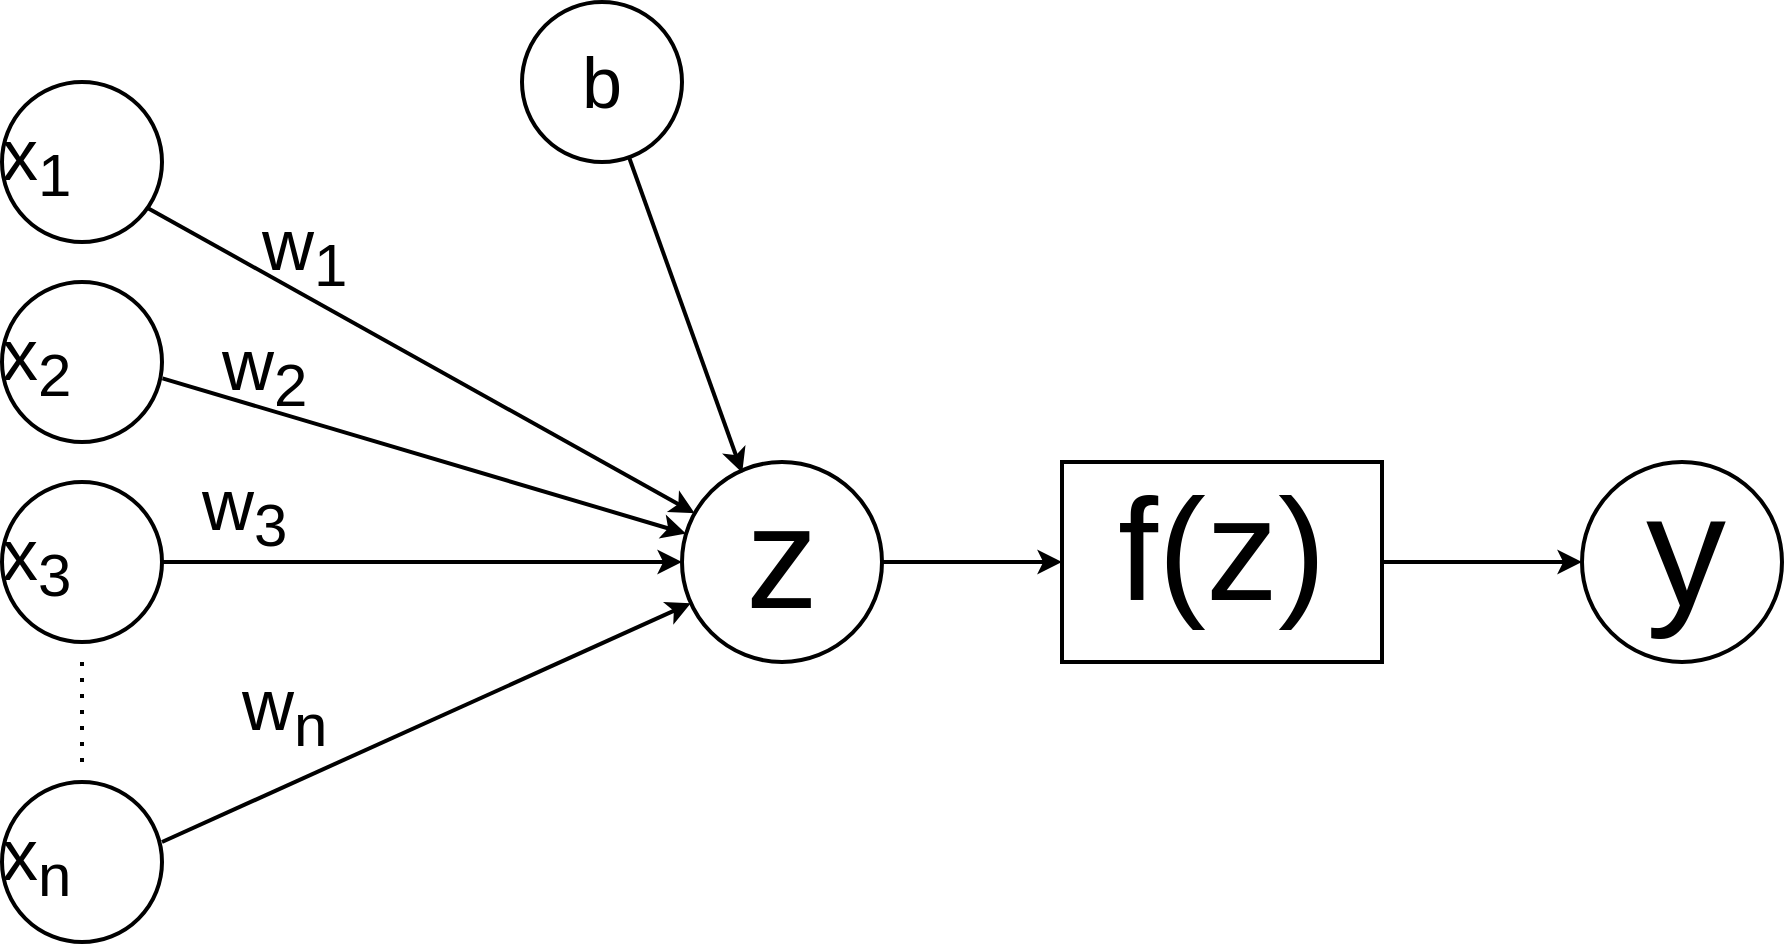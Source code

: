 <mxfile version="24.0.7" type="device">
  <diagram name="Stránka-1" id="mTdoNo1c2i755kzHxuNf">
    <mxGraphModel dx="1434" dy="900" grid="1" gridSize="10" guides="1" tooltips="1" connect="1" arrows="1" fold="1" page="1" pageScale="1" pageWidth="827" pageHeight="1169" math="0" shadow="0">
      <root>
        <mxCell id="0" />
        <mxCell id="1" parent="0" />
        <mxCell id="oHko_nnSvH1BLuUHB7Cy-1" value="" style="ellipse;whiteSpace=wrap;html=1;aspect=fixed;strokeWidth=2;" parent="1" vertex="1">
          <mxGeometry x="50" y="290" width="80" height="80" as="geometry" />
        </mxCell>
        <mxCell id="oHko_nnSvH1BLuUHB7Cy-2" value="" style="ellipse;whiteSpace=wrap;html=1;aspect=fixed;strokeColor=default;strokeWidth=2;align=center;verticalAlign=middle;fontFamily=Helvetica;fontSize=12;fontColor=default;fillColor=default;" parent="1" vertex="1">
          <mxGeometry x="50" y="390" width="80" height="80" as="geometry" />
        </mxCell>
        <mxCell id="oHko_nnSvH1BLuUHB7Cy-3" value="" style="ellipse;whiteSpace=wrap;html=1;aspect=fixed;strokeWidth=2;" parent="1" vertex="1">
          <mxGeometry x="50" y="190" width="80" height="80" as="geometry" />
        </mxCell>
        <mxCell id="oHko_nnSvH1BLuUHB7Cy-4" value="" style="ellipse;whiteSpace=wrap;html=1;aspect=fixed;strokeColor=default;strokeWidth=2;align=center;verticalAlign=middle;fontFamily=Helvetica;fontSize=12;fontColor=default;fillColor=default;" parent="1" vertex="1">
          <mxGeometry x="50" y="540" width="80" height="80" as="geometry" />
        </mxCell>
        <mxCell id="oHko_nnSvH1BLuUHB7Cy-5" value="" style="ellipse;whiteSpace=wrap;html=1;aspect=fixed;strokeColor=default;strokeWidth=2;align=center;verticalAlign=middle;fontFamily=Helvetica;fontSize=12;fontColor=default;fillColor=default;" parent="1" vertex="1">
          <mxGeometry x="310" y="150" width="80" height="80" as="geometry" />
        </mxCell>
        <mxCell id="oHko_nnSvH1BLuUHB7Cy-6" value="" style="ellipse;whiteSpace=wrap;html=1;strokeColor=default;strokeWidth=2;align=center;verticalAlign=middle;fontFamily=Helvetica;fontSize=12;fontColor=default;fillColor=default;" parent="1" vertex="1">
          <mxGeometry x="390" y="380" width="100" height="100" as="geometry" />
        </mxCell>
        <mxCell id="oHko_nnSvH1BLuUHB7Cy-7" value="" style="rounded=0;whiteSpace=wrap;html=1;strokeColor=default;strokeWidth=2;align=center;verticalAlign=middle;fontFamily=Helvetica;fontSize=12;fontColor=default;fillColor=default;" parent="1" vertex="1">
          <mxGeometry x="580" y="380" width="160" height="100" as="geometry" />
        </mxCell>
        <mxCell id="oHko_nnSvH1BLuUHB7Cy-9" value="" style="ellipse;whiteSpace=wrap;html=1;strokeColor=default;strokeWidth=2;align=center;verticalAlign=middle;fontFamily=Helvetica;fontSize=12;fontColor=default;fillColor=default;" parent="1" vertex="1">
          <mxGeometry x="840" y="380" width="100" height="100" as="geometry" />
        </mxCell>
        <mxCell id="oHko_nnSvH1BLuUHB7Cy-11" value="" style="endArrow=classic;html=1;rounded=0;exitX=1;exitY=0.5;exitDx=0;exitDy=0;entryX=0;entryY=0.5;entryDx=0;entryDy=0;strokeColor=default;strokeWidth=2;align=center;verticalAlign=middle;fontFamily=Helvetica;fontSize=11;fontColor=default;labelBackgroundColor=default;" parent="1" source="oHko_nnSvH1BLuUHB7Cy-6" target="oHko_nnSvH1BLuUHB7Cy-7" edge="1">
          <mxGeometry width="50" height="50" relative="1" as="geometry">
            <mxPoint x="500" y="540" as="sourcePoint" />
            <mxPoint x="550" y="490" as="targetPoint" />
          </mxGeometry>
        </mxCell>
        <mxCell id="oHko_nnSvH1BLuUHB7Cy-12" value="" style="endArrow=classic;html=1;rounded=0;exitX=1;exitY=0.5;exitDx=0;exitDy=0;entryX=0;entryY=0.5;entryDx=0;entryDy=0;strokeColor=default;strokeWidth=2;align=center;verticalAlign=middle;fontFamily=Helvetica;fontSize=11;fontColor=default;labelBackgroundColor=default;" parent="1" source="oHko_nnSvH1BLuUHB7Cy-7" target="oHko_nnSvH1BLuUHB7Cy-9" edge="1">
          <mxGeometry width="50" height="50" relative="1" as="geometry">
            <mxPoint x="500" y="540" as="sourcePoint" />
            <mxPoint x="550" y="490" as="targetPoint" />
          </mxGeometry>
        </mxCell>
        <mxCell id="oHko_nnSvH1BLuUHB7Cy-13" value="" style="endArrow=classic;html=1;rounded=0;entryX=0.301;entryY=0.054;entryDx=0;entryDy=0;entryPerimeter=0;strokeColor=default;strokeWidth=2;align=center;verticalAlign=middle;fontFamily=Helvetica;fontSize=11;fontColor=default;labelBackgroundColor=default;" parent="1" source="oHko_nnSvH1BLuUHB7Cy-5" target="oHko_nnSvH1BLuUHB7Cy-6" edge="1">
          <mxGeometry width="50" height="50" relative="1" as="geometry">
            <mxPoint x="500" y="350" as="sourcePoint" />
            <mxPoint x="550" y="300" as="targetPoint" />
          </mxGeometry>
        </mxCell>
        <mxCell id="oHko_nnSvH1BLuUHB7Cy-14" value="" style="endArrow=classic;html=1;rounded=0;exitX=0.91;exitY=0.787;exitDx=0;exitDy=0;exitPerimeter=0;strokeWidth=2;" parent="1" source="oHko_nnSvH1BLuUHB7Cy-3" target="oHko_nnSvH1BLuUHB7Cy-6" edge="1">
          <mxGeometry width="50" height="50" relative="1" as="geometry">
            <mxPoint x="190" y="260" as="sourcePoint" />
            <mxPoint x="330" y="320" as="targetPoint" />
          </mxGeometry>
        </mxCell>
        <mxCell id="oHko_nnSvH1BLuUHB7Cy-15" value="" style="endArrow=classic;html=1;rounded=0;exitX=1.003;exitY=0.602;exitDx=0;exitDy=0;exitPerimeter=0;strokeColor=default;strokeWidth=2;align=center;verticalAlign=middle;fontFamily=Helvetica;fontSize=11;fontColor=default;labelBackgroundColor=default;" parent="1" source="oHko_nnSvH1BLuUHB7Cy-1" target="oHko_nnSvH1BLuUHB7Cy-6" edge="1">
          <mxGeometry width="50" height="50" relative="1" as="geometry">
            <mxPoint x="180" y="400" as="sourcePoint" />
            <mxPoint x="230" y="350" as="targetPoint" />
          </mxGeometry>
        </mxCell>
        <mxCell id="oHko_nnSvH1BLuUHB7Cy-16" value="" style="endArrow=classic;html=1;rounded=0;exitX=1;exitY=0.5;exitDx=0;exitDy=0;strokeColor=default;strokeWidth=2;align=center;verticalAlign=middle;fontFamily=Helvetica;fontSize=11;fontColor=default;labelBackgroundColor=default;" parent="1" source="oHko_nnSvH1BLuUHB7Cy-2" target="oHko_nnSvH1BLuUHB7Cy-6" edge="1">
          <mxGeometry width="50" height="50" relative="1" as="geometry">
            <mxPoint x="180" y="480" as="sourcePoint" />
            <mxPoint x="230" y="430" as="targetPoint" />
          </mxGeometry>
        </mxCell>
        <mxCell id="oHko_nnSvH1BLuUHB7Cy-17" value="" style="endArrow=classic;html=1;rounded=0;exitX=1;exitY=0.375;exitDx=0;exitDy=0;exitPerimeter=0;strokeColor=default;strokeWidth=2;align=center;verticalAlign=middle;fontFamily=Helvetica;fontSize=11;fontColor=default;labelBackgroundColor=default;" parent="1" source="oHko_nnSvH1BLuUHB7Cy-4" target="oHko_nnSvH1BLuUHB7Cy-6" edge="1">
          <mxGeometry width="50" height="50" relative="1" as="geometry">
            <mxPoint x="180" y="480" as="sourcePoint" />
            <mxPoint x="230" y="430" as="targetPoint" />
          </mxGeometry>
        </mxCell>
        <mxCell id="oHko_nnSvH1BLuUHB7Cy-18" value="" style="endArrow=none;dashed=1;html=1;dashPattern=1 3;strokeWidth=2;rounded=0;endSize=6;" parent="1" edge="1">
          <mxGeometry width="50" height="50" relative="1" as="geometry">
            <mxPoint x="90" y="480" as="sourcePoint" />
            <mxPoint x="90" y="530" as="targetPoint" />
          </mxGeometry>
        </mxCell>
        <mxCell id="oHko_nnSvH1BLuUHB7Cy-20" value="&lt;font style=&quot;font-size: 36px;&quot;&gt;x&lt;sub&gt;1&lt;/sub&gt;&lt;span style=&quot;white-space: pre;&quot;&gt;&#x9;&lt;/span&gt;&lt;/font&gt;" style="text;html=1;align=center;verticalAlign=middle;whiteSpace=wrap;rounded=0;" parent="1" vertex="1">
          <mxGeometry x="60" y="215" width="60" height="30" as="geometry" />
        </mxCell>
        <mxCell id="oHko_nnSvH1BLuUHB7Cy-21" value="&lt;font style=&quot;font-size: 36px;&quot;&gt;x&lt;sub&gt;2&lt;/sub&gt;&lt;span style=&quot;white-space: pre;&quot;&gt;&#x9;&lt;/span&gt;&lt;/font&gt;" style="text;html=1;align=center;verticalAlign=middle;whiteSpace=wrap;rounded=0;" parent="1" vertex="1">
          <mxGeometry x="60" y="315" width="60" height="30" as="geometry" />
        </mxCell>
        <mxCell id="oHko_nnSvH1BLuUHB7Cy-22" value="&lt;font style=&quot;font-size: 36px;&quot;&gt;x&lt;sub&gt;3&lt;/sub&gt;&lt;span style=&quot;white-space: pre;&quot;&gt;&#x9;&lt;/span&gt;&lt;/font&gt;" style="text;html=1;align=center;verticalAlign=middle;whiteSpace=wrap;rounded=0;" parent="1" vertex="1">
          <mxGeometry x="60" y="415" width="60" height="30" as="geometry" />
        </mxCell>
        <mxCell id="oHko_nnSvH1BLuUHB7Cy-23" value="&lt;font style=&quot;font-size: 36px;&quot;&gt;x&lt;sub&gt;n&lt;/sub&gt;&lt;span style=&quot;white-space: pre;&quot;&gt;&#x9;&lt;/span&gt;&lt;/font&gt;" style="text;html=1;align=center;verticalAlign=middle;whiteSpace=wrap;rounded=0;" parent="1" vertex="1">
          <mxGeometry x="60" y="565" width="60" height="30" as="geometry" />
        </mxCell>
        <mxCell id="oHko_nnSvH1BLuUHB7Cy-24" value="&lt;span style=&quot;font-size: 36px;&quot;&gt;b&lt;/span&gt;" style="text;html=1;align=center;verticalAlign=middle;whiteSpace=wrap;rounded=0;" parent="1" vertex="1">
          <mxGeometry x="320" y="175" width="60" height="30" as="geometry" />
        </mxCell>
        <mxCell id="oHko_nnSvH1BLuUHB7Cy-25" value="&lt;font style=&quot;font-size: 72px;&quot;&gt;z&lt;/font&gt;" style="text;html=1;align=center;verticalAlign=bottom;whiteSpace=wrap;rounded=0;fontSize=96;horizontal=1;" parent="1" vertex="1">
          <mxGeometry x="410" y="389" width="60" height="90" as="geometry" />
        </mxCell>
        <mxCell id="oHko_nnSvH1BLuUHB7Cy-26" value="&lt;font style=&quot;font-size: 72px;&quot;&gt;f(z)&lt;/font&gt;" style="text;html=1;align=center;verticalAlign=bottom;whiteSpace=wrap;rounded=0;fontSize=96;horizontal=1;" parent="1" vertex="1">
          <mxGeometry x="600" y="385" width="120" height="90" as="geometry" />
        </mxCell>
        <mxCell id="oHko_nnSvH1BLuUHB7Cy-27" value="&lt;font style=&quot;font-size: 80px;&quot;&gt;y&lt;/font&gt;" style="text;html=1;align=center;verticalAlign=bottom;whiteSpace=wrap;rounded=0;fontSize=96;horizontal=1;" parent="1" vertex="1">
          <mxGeometry x="862" y="378" width="60" height="100" as="geometry" />
        </mxCell>
        <mxCell id="oHko_nnSvH1BLuUHB7Cy-28" value="&lt;font style=&quot;font-size: 36px;&quot;&gt;w&lt;sub&gt;1&lt;/sub&gt;&lt;span style=&quot;white-space: pre;&quot;&gt;&#x9;&lt;/span&gt;&lt;/font&gt;" style="text;html=1;align=center;verticalAlign=middle;whiteSpace=wrap;rounded=0;" parent="1" vertex="1">
          <mxGeometry x="190" y="260" width="60" height="30" as="geometry" />
        </mxCell>
        <mxCell id="oHko_nnSvH1BLuUHB7Cy-29" value="&lt;font style=&quot;font-size: 36px;&quot;&gt;w&lt;sub&gt;2&lt;/sub&gt;&lt;span style=&quot;white-space: pre;&quot;&gt;&#x9;&lt;/span&gt;&lt;/font&gt;" style="text;html=1;align=center;verticalAlign=middle;whiteSpace=wrap;rounded=0;" parent="1" vertex="1">
          <mxGeometry x="170" y="320" width="60" height="30" as="geometry" />
        </mxCell>
        <mxCell id="oHko_nnSvH1BLuUHB7Cy-30" value="&lt;font style=&quot;font-size: 36px;&quot;&gt;w&lt;sub&gt;3&lt;/sub&gt;&lt;span style=&quot;white-space: pre;&quot;&gt;&#x9;&lt;/span&gt;&lt;/font&gt;" style="text;html=1;align=center;verticalAlign=middle;whiteSpace=wrap;rounded=0;" parent="1" vertex="1">
          <mxGeometry x="160" y="390" width="60" height="30" as="geometry" />
        </mxCell>
        <mxCell id="oHko_nnSvH1BLuUHB7Cy-31" value="&lt;font style=&quot;font-size: 36px;&quot;&gt;w&lt;sub&gt;n&lt;/sub&gt;&lt;span style=&quot;white-space: pre;&quot;&gt;&#x9;&lt;/span&gt;&lt;/font&gt;" style="text;html=1;align=center;verticalAlign=middle;whiteSpace=wrap;rounded=0;" parent="1" vertex="1">
          <mxGeometry x="180" y="490" width="60" height="30" as="geometry" />
        </mxCell>
      </root>
    </mxGraphModel>
  </diagram>
</mxfile>
